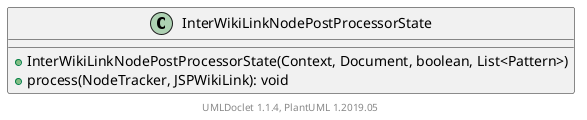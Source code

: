 @startuml

    class InterWikiLinkNodePostProcessorState [[InterWikiLinkNodePostProcessorState.html]] {
        +InterWikiLinkNodePostProcessorState(Context, Document, boolean, List<Pattern>)
        +process(NodeTracker, JSPWikiLink): void
    }


    center footer UMLDoclet 1.1.4, PlantUML 1.2019.05
@enduml
